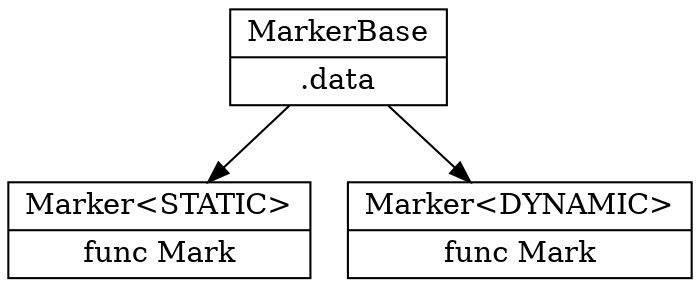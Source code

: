 digraph G {
	node [shape="record"];
	base [label="{MarkerBase|.data}"];
	markers [label="{Marker&lt;STATIC&gt;|func Mark}"];
	markerd [label="{Marker&lt;DYNAMIC&gt;|func Mark}"];
	base -> markers;
	base -> markerd;
}
